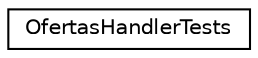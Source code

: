 digraph "Graphical Class Hierarchy"
{
 // INTERACTIVE_SVG=YES
 // LATEX_PDF_SIZE
  edge [fontname="Helvetica",fontsize="10",labelfontname="Helvetica",labelfontsize="10"];
  node [fontname="Helvetica",fontsize="10",shape=record];
  rankdir="LR";
  Node0 [label="OfertasHandlerTests",height=0.2,width=0.4,color="black", fillcolor="white", style="filled",URL="$classOfertasHandlerTests.html",tooltip="Tests de la clase OfertasHandler"];
}

